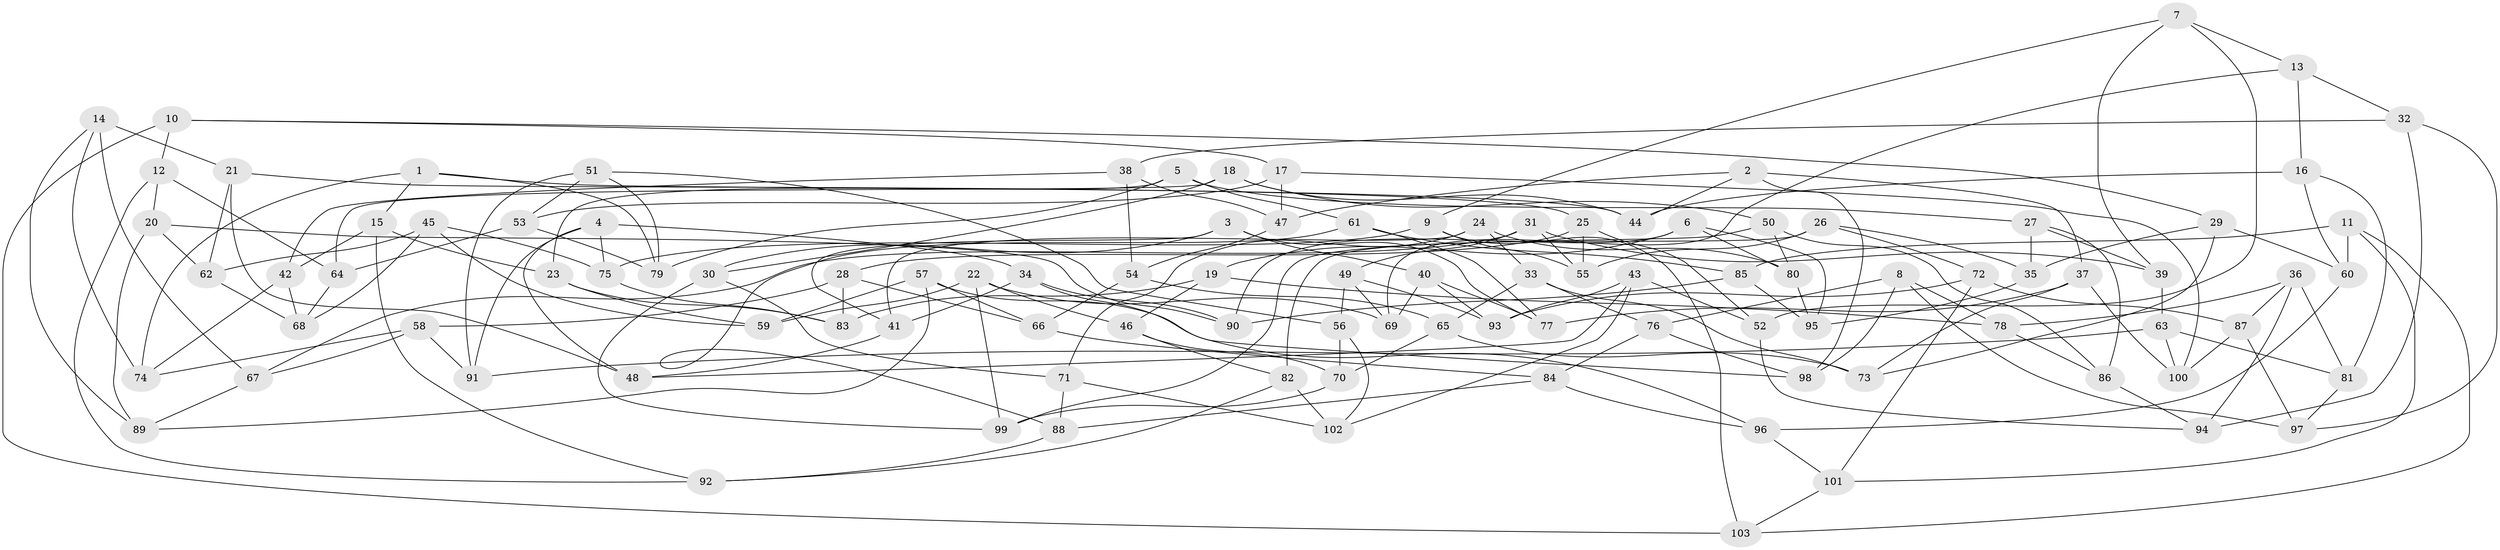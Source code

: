 // coarse degree distribution, {4: 0.625, 7: 0.013888888888888888, 8: 0.027777777777777776, 5: 0.16666666666666666, 2: 0.013888888888888888, 3: 0.1111111111111111, 13: 0.013888888888888888, 10: 0.013888888888888888, 6: 0.013888888888888888}
// Generated by graph-tools (version 1.1) at 2025/01/03/04/25 22:01:00]
// undirected, 103 vertices, 206 edges
graph export_dot {
graph [start="1"]
  node [color=gray90,style=filled];
  1;
  2;
  3;
  4;
  5;
  6;
  7;
  8;
  9;
  10;
  11;
  12;
  13;
  14;
  15;
  16;
  17;
  18;
  19;
  20;
  21;
  22;
  23;
  24;
  25;
  26;
  27;
  28;
  29;
  30;
  31;
  32;
  33;
  34;
  35;
  36;
  37;
  38;
  39;
  40;
  41;
  42;
  43;
  44;
  45;
  46;
  47;
  48;
  49;
  50;
  51;
  52;
  53;
  54;
  55;
  56;
  57;
  58;
  59;
  60;
  61;
  62;
  63;
  64;
  65;
  66;
  67;
  68;
  69;
  70;
  71;
  72;
  73;
  74;
  75;
  76;
  77;
  78;
  79;
  80;
  81;
  82;
  83;
  84;
  85;
  86;
  87;
  88;
  89;
  90;
  91;
  92;
  93;
  94;
  95;
  96;
  97;
  98;
  99;
  100;
  101;
  102;
  103;
  1 -- 74;
  1 -- 15;
  1 -- 79;
  1 -- 44;
  2 -- 44;
  2 -- 47;
  2 -- 98;
  2 -- 37;
  3 -- 40;
  3 -- 77;
  3 -- 41;
  3 -- 30;
  4 -- 34;
  4 -- 91;
  4 -- 75;
  4 -- 48;
  5 -- 61;
  5 -- 23;
  5 -- 79;
  5 -- 27;
  6 -- 80;
  6 -- 19;
  6 -- 90;
  6 -- 95;
  7 -- 13;
  7 -- 9;
  7 -- 39;
  7 -- 52;
  8 -- 78;
  8 -- 76;
  8 -- 97;
  8 -- 98;
  9 -- 55;
  9 -- 75;
  9 -- 103;
  10 -- 103;
  10 -- 29;
  10 -- 17;
  10 -- 12;
  11 -- 85;
  11 -- 60;
  11 -- 101;
  11 -- 103;
  12 -- 20;
  12 -- 64;
  12 -- 92;
  13 -- 16;
  13 -- 32;
  13 -- 69;
  14 -- 89;
  14 -- 67;
  14 -- 21;
  14 -- 74;
  15 -- 92;
  15 -- 42;
  15 -- 23;
  16 -- 81;
  16 -- 60;
  16 -- 44;
  17 -- 47;
  17 -- 53;
  17 -- 100;
  18 -- 30;
  18 -- 44;
  18 -- 50;
  18 -- 64;
  19 -- 46;
  19 -- 83;
  19 -- 78;
  20 -- 62;
  20 -- 90;
  20 -- 89;
  21 -- 25;
  21 -- 48;
  21 -- 62;
  22 -- 69;
  22 -- 99;
  22 -- 46;
  22 -- 59;
  23 -- 83;
  23 -- 59;
  24 -- 71;
  24 -- 80;
  24 -- 33;
  24 -- 41;
  25 -- 28;
  25 -- 52;
  25 -- 55;
  26 -- 55;
  26 -- 35;
  26 -- 72;
  26 -- 82;
  27 -- 39;
  27 -- 35;
  27 -- 86;
  28 -- 58;
  28 -- 66;
  28 -- 83;
  29 -- 60;
  29 -- 35;
  29 -- 73;
  30 -- 71;
  30 -- 99;
  31 -- 49;
  31 -- 55;
  31 -- 67;
  31 -- 39;
  32 -- 38;
  32 -- 94;
  32 -- 97;
  33 -- 65;
  33 -- 73;
  33 -- 76;
  34 -- 96;
  34 -- 41;
  34 -- 90;
  35 -- 95;
  36 -- 94;
  36 -- 78;
  36 -- 87;
  36 -- 81;
  37 -- 100;
  37 -- 77;
  37 -- 73;
  38 -- 47;
  38 -- 54;
  38 -- 42;
  39 -- 63;
  40 -- 69;
  40 -- 77;
  40 -- 93;
  41 -- 48;
  42 -- 68;
  42 -- 74;
  43 -- 93;
  43 -- 102;
  43 -- 48;
  43 -- 52;
  45 -- 75;
  45 -- 62;
  45 -- 68;
  45 -- 59;
  46 -- 82;
  46 -- 70;
  47 -- 54;
  49 -- 93;
  49 -- 69;
  49 -- 56;
  50 -- 80;
  50 -- 99;
  50 -- 86;
  51 -- 79;
  51 -- 53;
  51 -- 56;
  51 -- 91;
  52 -- 94;
  53 -- 64;
  53 -- 79;
  54 -- 65;
  54 -- 66;
  56 -- 70;
  56 -- 102;
  57 -- 66;
  57 -- 89;
  57 -- 98;
  57 -- 59;
  58 -- 74;
  58 -- 67;
  58 -- 91;
  60 -- 96;
  61 -- 77;
  61 -- 88;
  61 -- 85;
  62 -- 68;
  63 -- 100;
  63 -- 91;
  63 -- 81;
  64 -- 68;
  65 -- 70;
  65 -- 73;
  66 -- 84;
  67 -- 89;
  70 -- 99;
  71 -- 102;
  71 -- 88;
  72 -- 101;
  72 -- 87;
  72 -- 93;
  75 -- 83;
  76 -- 98;
  76 -- 84;
  78 -- 86;
  80 -- 95;
  81 -- 97;
  82 -- 92;
  82 -- 102;
  84 -- 88;
  84 -- 96;
  85 -- 95;
  85 -- 90;
  86 -- 94;
  87 -- 97;
  87 -- 100;
  88 -- 92;
  96 -- 101;
  101 -- 103;
}
